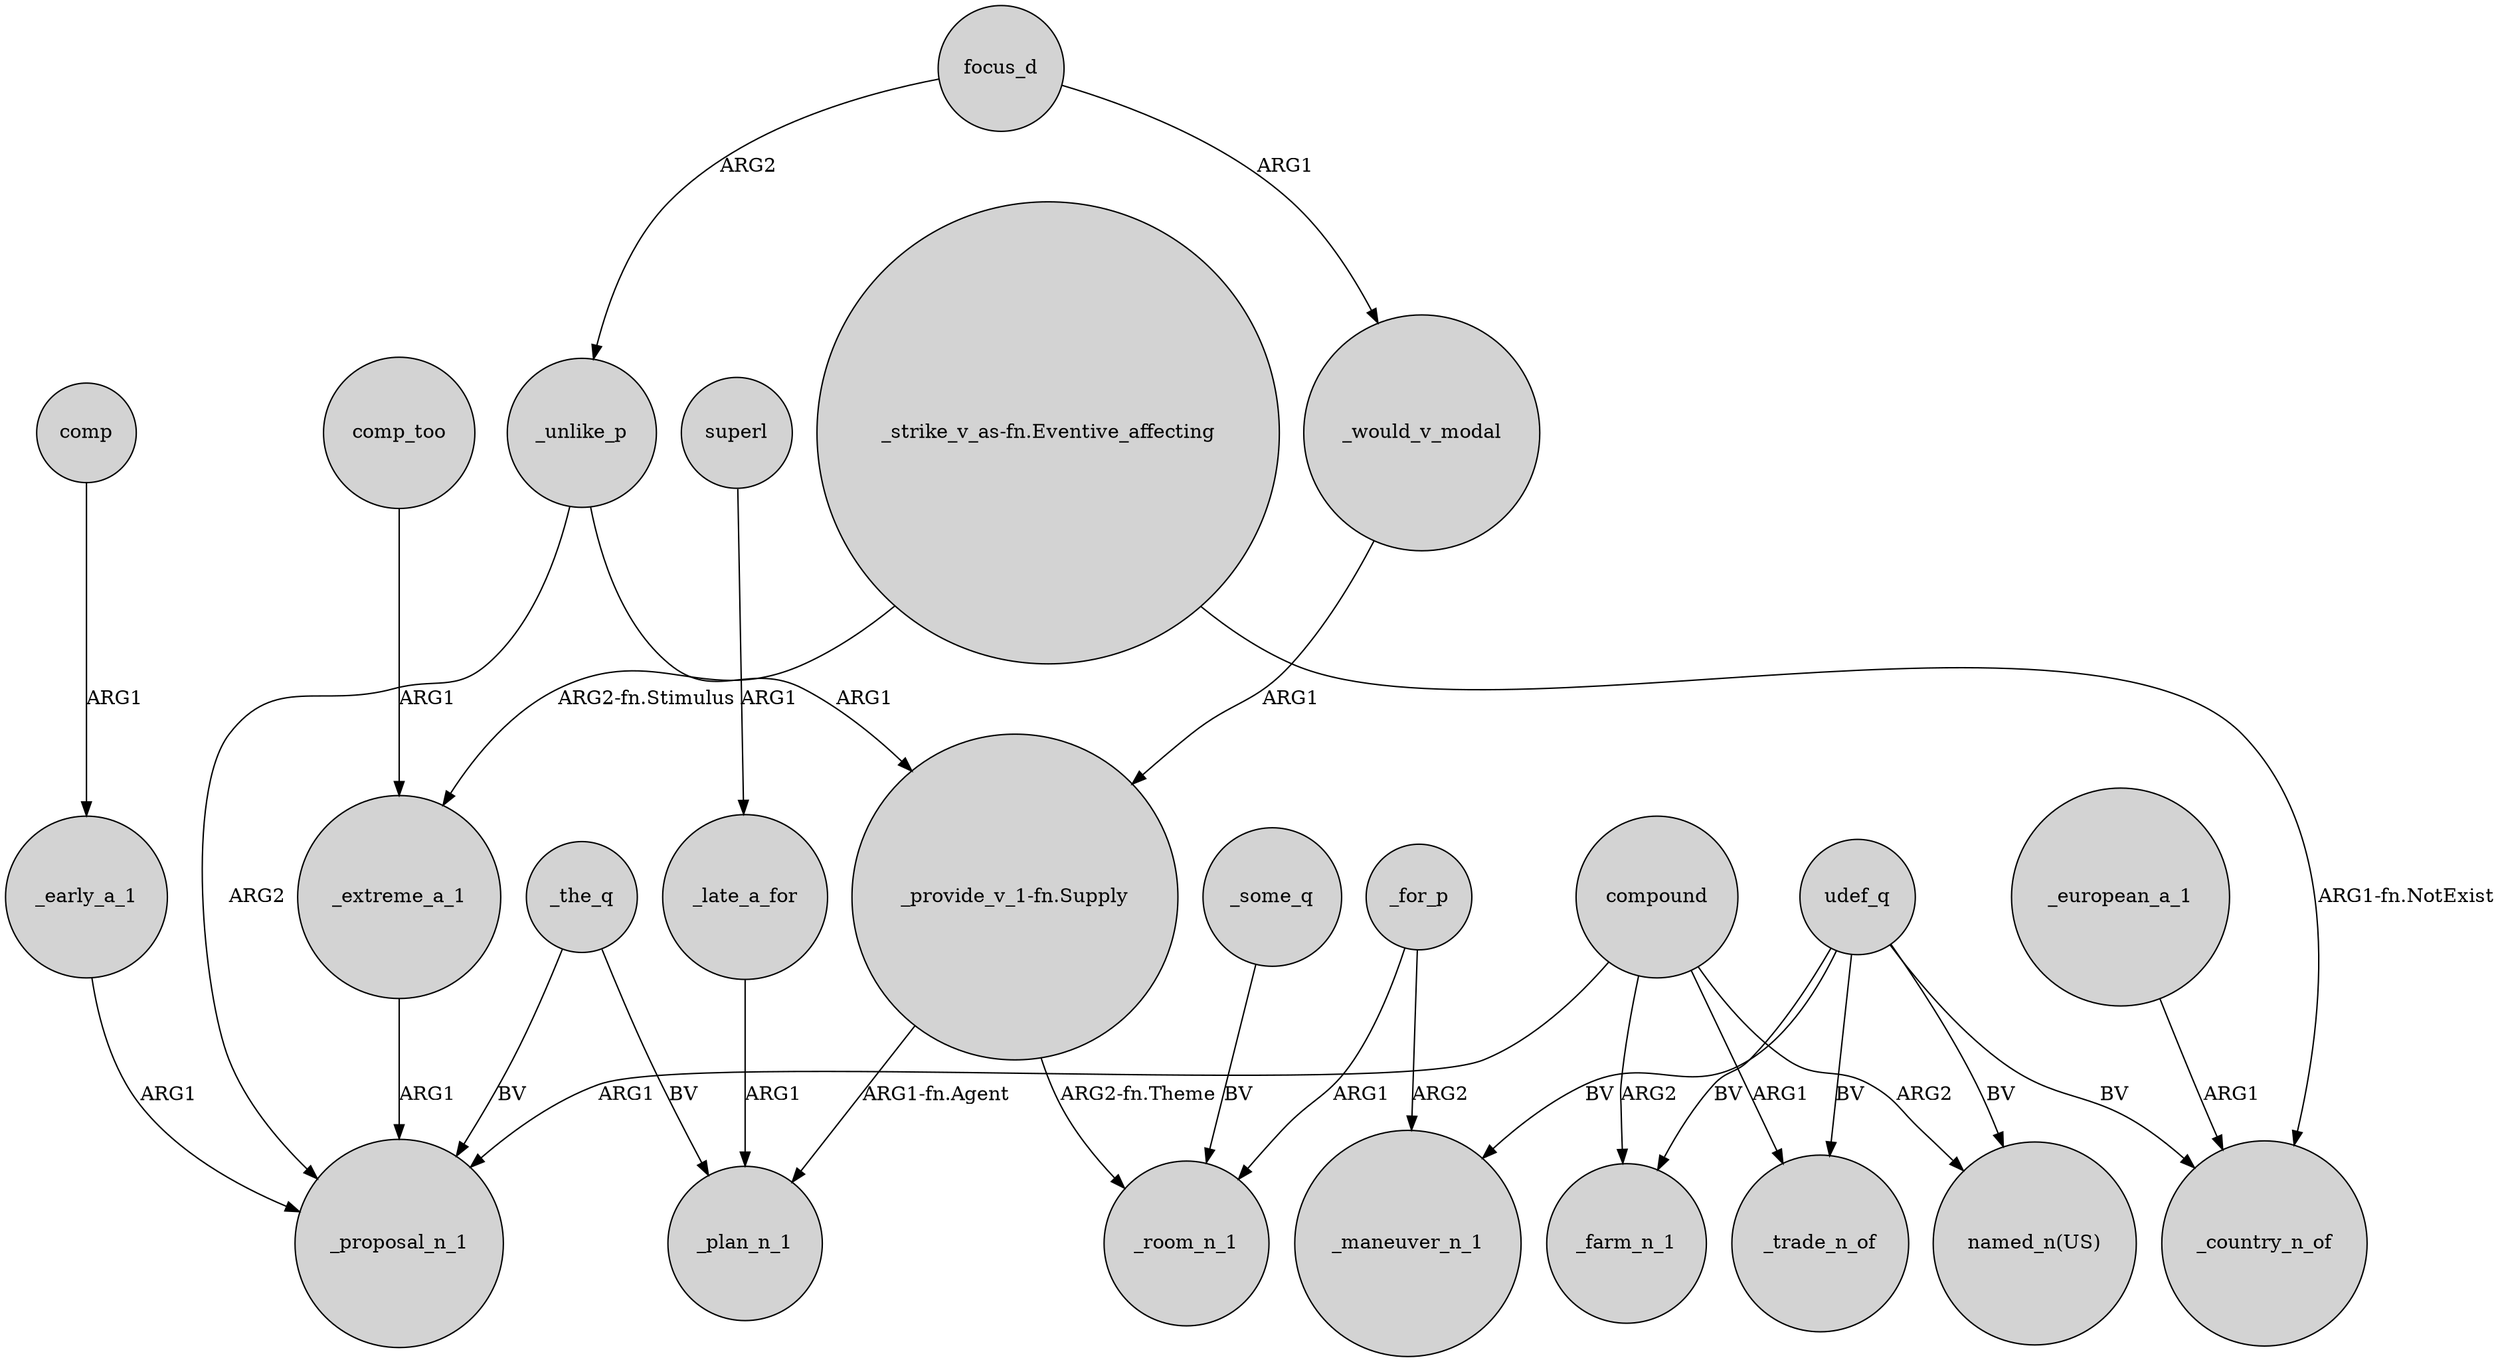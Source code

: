 digraph {
	node [shape=circle style=filled]
	_extreme_a_1 -> _proposal_n_1 [label=ARG1]
	udef_q -> _trade_n_of [label=BV]
	_the_q -> _proposal_n_1 [label=BV]
	udef_q -> "named_n(US)" [label=BV]
	"_provide_v_1-fn.Supply" -> _room_n_1 [label="ARG2-fn.Theme"]
	_early_a_1 -> _proposal_n_1 [label=ARG1]
	comp_too -> _extreme_a_1 [label=ARG1]
	compound -> _trade_n_of [label=ARG1]
	_the_q -> _plan_n_1 [label=BV]
	_unlike_p -> _proposal_n_1 [label=ARG2]
	_european_a_1 -> _country_n_of [label=ARG1]
	_would_v_modal -> "_provide_v_1-fn.Supply" [label=ARG1]
	superl -> _late_a_for [label=ARG1]
	udef_q -> _maneuver_n_1 [label=BV]
	_for_p -> _maneuver_n_1 [label=ARG2]
	compound -> "named_n(US)" [label=ARG2]
	_for_p -> _room_n_1 [label=ARG1]
	"_strike_v_as-fn.Eventive_affecting" -> _extreme_a_1 [label="ARG2-fn.Stimulus"]
	udef_q -> _country_n_of [label=BV]
	"_strike_v_as-fn.Eventive_affecting" -> _country_n_of [label="ARG1-fn.NotExist"]
	"_provide_v_1-fn.Supply" -> _plan_n_1 [label="ARG1-fn.Agent"]
	_unlike_p -> "_provide_v_1-fn.Supply" [label=ARG1]
	compound -> _farm_n_1 [label=ARG2]
	focus_d -> _unlike_p [label=ARG2]
	udef_q -> _farm_n_1 [label=BV]
	compound -> _proposal_n_1 [label=ARG1]
	_late_a_for -> _plan_n_1 [label=ARG1]
	comp -> _early_a_1 [label=ARG1]
	_some_q -> _room_n_1 [label=BV]
	focus_d -> _would_v_modal [label=ARG1]
}
